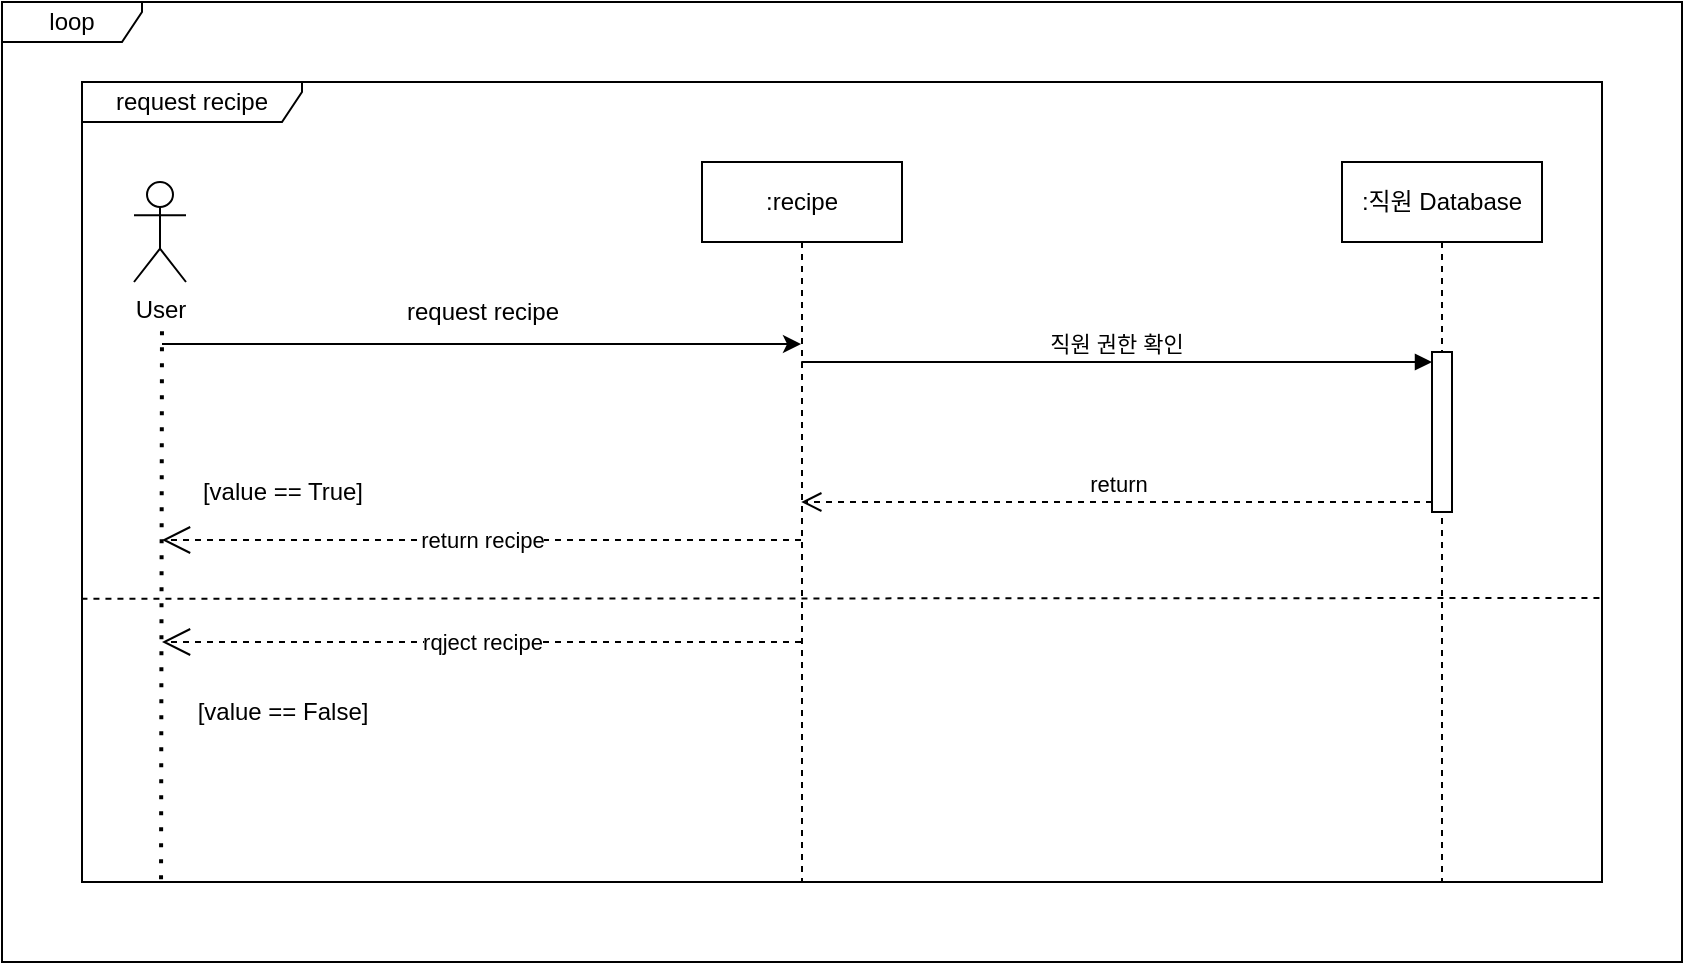 <mxfile version="22.1.5" type="github">
  <diagram name="페이지-1" id="9jE9BsmCvOT8HA4ghK3p">
    <mxGraphModel dx="830" dy="548" grid="1" gridSize="10" guides="1" tooltips="1" connect="1" arrows="1" fold="1" page="1" pageScale="1" pageWidth="827" pageHeight="1169" math="0" shadow="0">
      <root>
        <mxCell id="0" />
        <mxCell id="1" parent="0" />
        <mxCell id="XJMWt93YdSyoXjv1WJ4x-1" value="User" style="shape=umlActor;verticalLabelPosition=bottom;verticalAlign=top;html=1;outlineConnect=0;" vertex="1" parent="1">
          <mxGeometry x="66" y="90" width="26" height="50" as="geometry" />
        </mxCell>
        <mxCell id="XJMWt93YdSyoXjv1WJ4x-4" value="request recipe" style="shape=umlFrame;whiteSpace=wrap;html=1;pointerEvents=0;width=110;height=20;" vertex="1" parent="1">
          <mxGeometry x="40" y="40" width="760" height="400" as="geometry" />
        </mxCell>
        <mxCell id="XJMWt93YdSyoXjv1WJ4x-5" value="" style="endArrow=none;dashed=1;html=1;dashPattern=1 3;strokeWidth=2;rounded=0;exitX=0.052;exitY=1.004;exitDx=0;exitDy=0;exitPerimeter=0;" edge="1" parent="1">
          <mxGeometry width="50" height="50" relative="1" as="geometry">
            <mxPoint x="79.52" y="438.6" as="sourcePoint" />
            <mxPoint x="80" y="160" as="targetPoint" />
          </mxGeometry>
        </mxCell>
        <mxCell id="XJMWt93YdSyoXjv1WJ4x-7" value="" style="endArrow=classic;html=1;rounded=0;" edge="1" parent="1">
          <mxGeometry width="50" height="50" relative="1" as="geometry">
            <mxPoint x="80" y="171" as="sourcePoint" />
            <mxPoint x="399.5" y="171" as="targetPoint" />
          </mxGeometry>
        </mxCell>
        <mxCell id="XJMWt93YdSyoXjv1WJ4x-8" value="request recipe" style="text;html=1;align=center;verticalAlign=middle;resizable=0;points=[];autosize=1;strokeColor=none;fillColor=none;" vertex="1" parent="1">
          <mxGeometry x="190" y="140" width="100" height="30" as="geometry" />
        </mxCell>
        <mxCell id="XJMWt93YdSyoXjv1WJ4x-15" value="loop" style="shape=umlFrame;whiteSpace=wrap;html=1;pointerEvents=0;width=70;height=20;" vertex="1" parent="1">
          <mxGeometry width="840" height="480" as="geometry" />
        </mxCell>
        <mxCell id="XJMWt93YdSyoXjv1WJ4x-21" value=":직원 Database" style="shape=umlLifeline;perimeter=lifelinePerimeter;whiteSpace=wrap;html=1;container=1;dropTarget=0;collapsible=0;recursiveResize=0;outlineConnect=0;portConstraint=eastwest;newEdgeStyle={&quot;curved&quot;:0,&quot;rounded&quot;:0};" vertex="1" parent="1">
          <mxGeometry x="670" y="80" width="100" height="360" as="geometry" />
        </mxCell>
        <mxCell id="XJMWt93YdSyoXjv1WJ4x-22" value="" style="html=1;points=[[0,0,0,0,5],[0,1,0,0,-5],[1,0,0,0,5],[1,1,0,0,-5]];perimeter=orthogonalPerimeter;outlineConnect=0;targetShapes=umlLifeline;portConstraint=eastwest;newEdgeStyle={&quot;curved&quot;:0,&quot;rounded&quot;:0};" vertex="1" parent="XJMWt93YdSyoXjv1WJ4x-21">
          <mxGeometry x="45" y="95" width="10" height="80" as="geometry" />
        </mxCell>
        <mxCell id="XJMWt93YdSyoXjv1WJ4x-23" value="직원 권한 확인" style="html=1;verticalAlign=bottom;endArrow=block;curved=0;rounded=0;entryX=0;entryY=0;entryDx=0;entryDy=5;" edge="1" target="XJMWt93YdSyoXjv1WJ4x-22" parent="1">
          <mxGeometry relative="1" as="geometry">
            <mxPoint x="399.63" y="180" as="sourcePoint" />
          </mxGeometry>
        </mxCell>
        <mxCell id="XJMWt93YdSyoXjv1WJ4x-24" value="return" style="html=1;verticalAlign=bottom;endArrow=open;dashed=1;endSize=8;curved=0;rounded=0;exitX=0;exitY=1;exitDx=0;exitDy=-5;" edge="1" source="XJMWt93YdSyoXjv1WJ4x-22" parent="1">
          <mxGeometry relative="1" as="geometry">
            <mxPoint x="399.63" y="250" as="targetPoint" />
          </mxGeometry>
        </mxCell>
        <mxCell id="XJMWt93YdSyoXjv1WJ4x-25" value=":recipe" style="shape=umlLifeline;perimeter=lifelinePerimeter;whiteSpace=wrap;html=1;container=1;dropTarget=0;collapsible=0;recursiveResize=0;outlineConnect=0;portConstraint=eastwest;newEdgeStyle={&quot;curved&quot;:0,&quot;rounded&quot;:0};" vertex="1" parent="1">
          <mxGeometry x="350" y="80" width="100" height="360" as="geometry" />
        </mxCell>
        <mxCell id="XJMWt93YdSyoXjv1WJ4x-28" value="" style="endArrow=none;dashed=1;html=1;rounded=0;exitX=-0.003;exitY=0.601;exitDx=0;exitDy=0;exitPerimeter=0;" edge="1" parent="1">
          <mxGeometry width="50" height="50" relative="1" as="geometry">
            <mxPoint x="39.72" y="298.4" as="sourcePoint" />
            <mxPoint x="800" y="298" as="targetPoint" />
          </mxGeometry>
        </mxCell>
        <mxCell id="XJMWt93YdSyoXjv1WJ4x-29" value="[value == True]" style="text;html=1;align=center;verticalAlign=middle;resizable=0;points=[];autosize=1;strokeColor=none;fillColor=none;" vertex="1" parent="1">
          <mxGeometry x="90" y="230" width="100" height="30" as="geometry" />
        </mxCell>
        <mxCell id="XJMWt93YdSyoXjv1WJ4x-30" value="[value == False]" style="text;html=1;align=center;verticalAlign=middle;resizable=0;points=[];autosize=1;strokeColor=none;fillColor=none;" vertex="1" parent="1">
          <mxGeometry x="85" y="340" width="110" height="30" as="geometry" />
        </mxCell>
        <mxCell id="XJMWt93YdSyoXjv1WJ4x-31" value="return recipe" style="endArrow=open;endSize=12;dashed=1;html=1;rounded=0;" edge="1" parent="1">
          <mxGeometry width="160" relative="1" as="geometry">
            <mxPoint x="399.5" y="269" as="sourcePoint" />
            <mxPoint x="80" y="269" as="targetPoint" />
          </mxGeometry>
        </mxCell>
        <mxCell id="XJMWt93YdSyoXjv1WJ4x-32" value="rqject recipe" style="endArrow=open;endSize=12;dashed=1;html=1;rounded=0;" edge="1" parent="1">
          <mxGeometry width="160" relative="1" as="geometry">
            <mxPoint x="399.5" y="320" as="sourcePoint" />
            <mxPoint x="80" y="320" as="targetPoint" />
          </mxGeometry>
        </mxCell>
      </root>
    </mxGraphModel>
  </diagram>
</mxfile>
